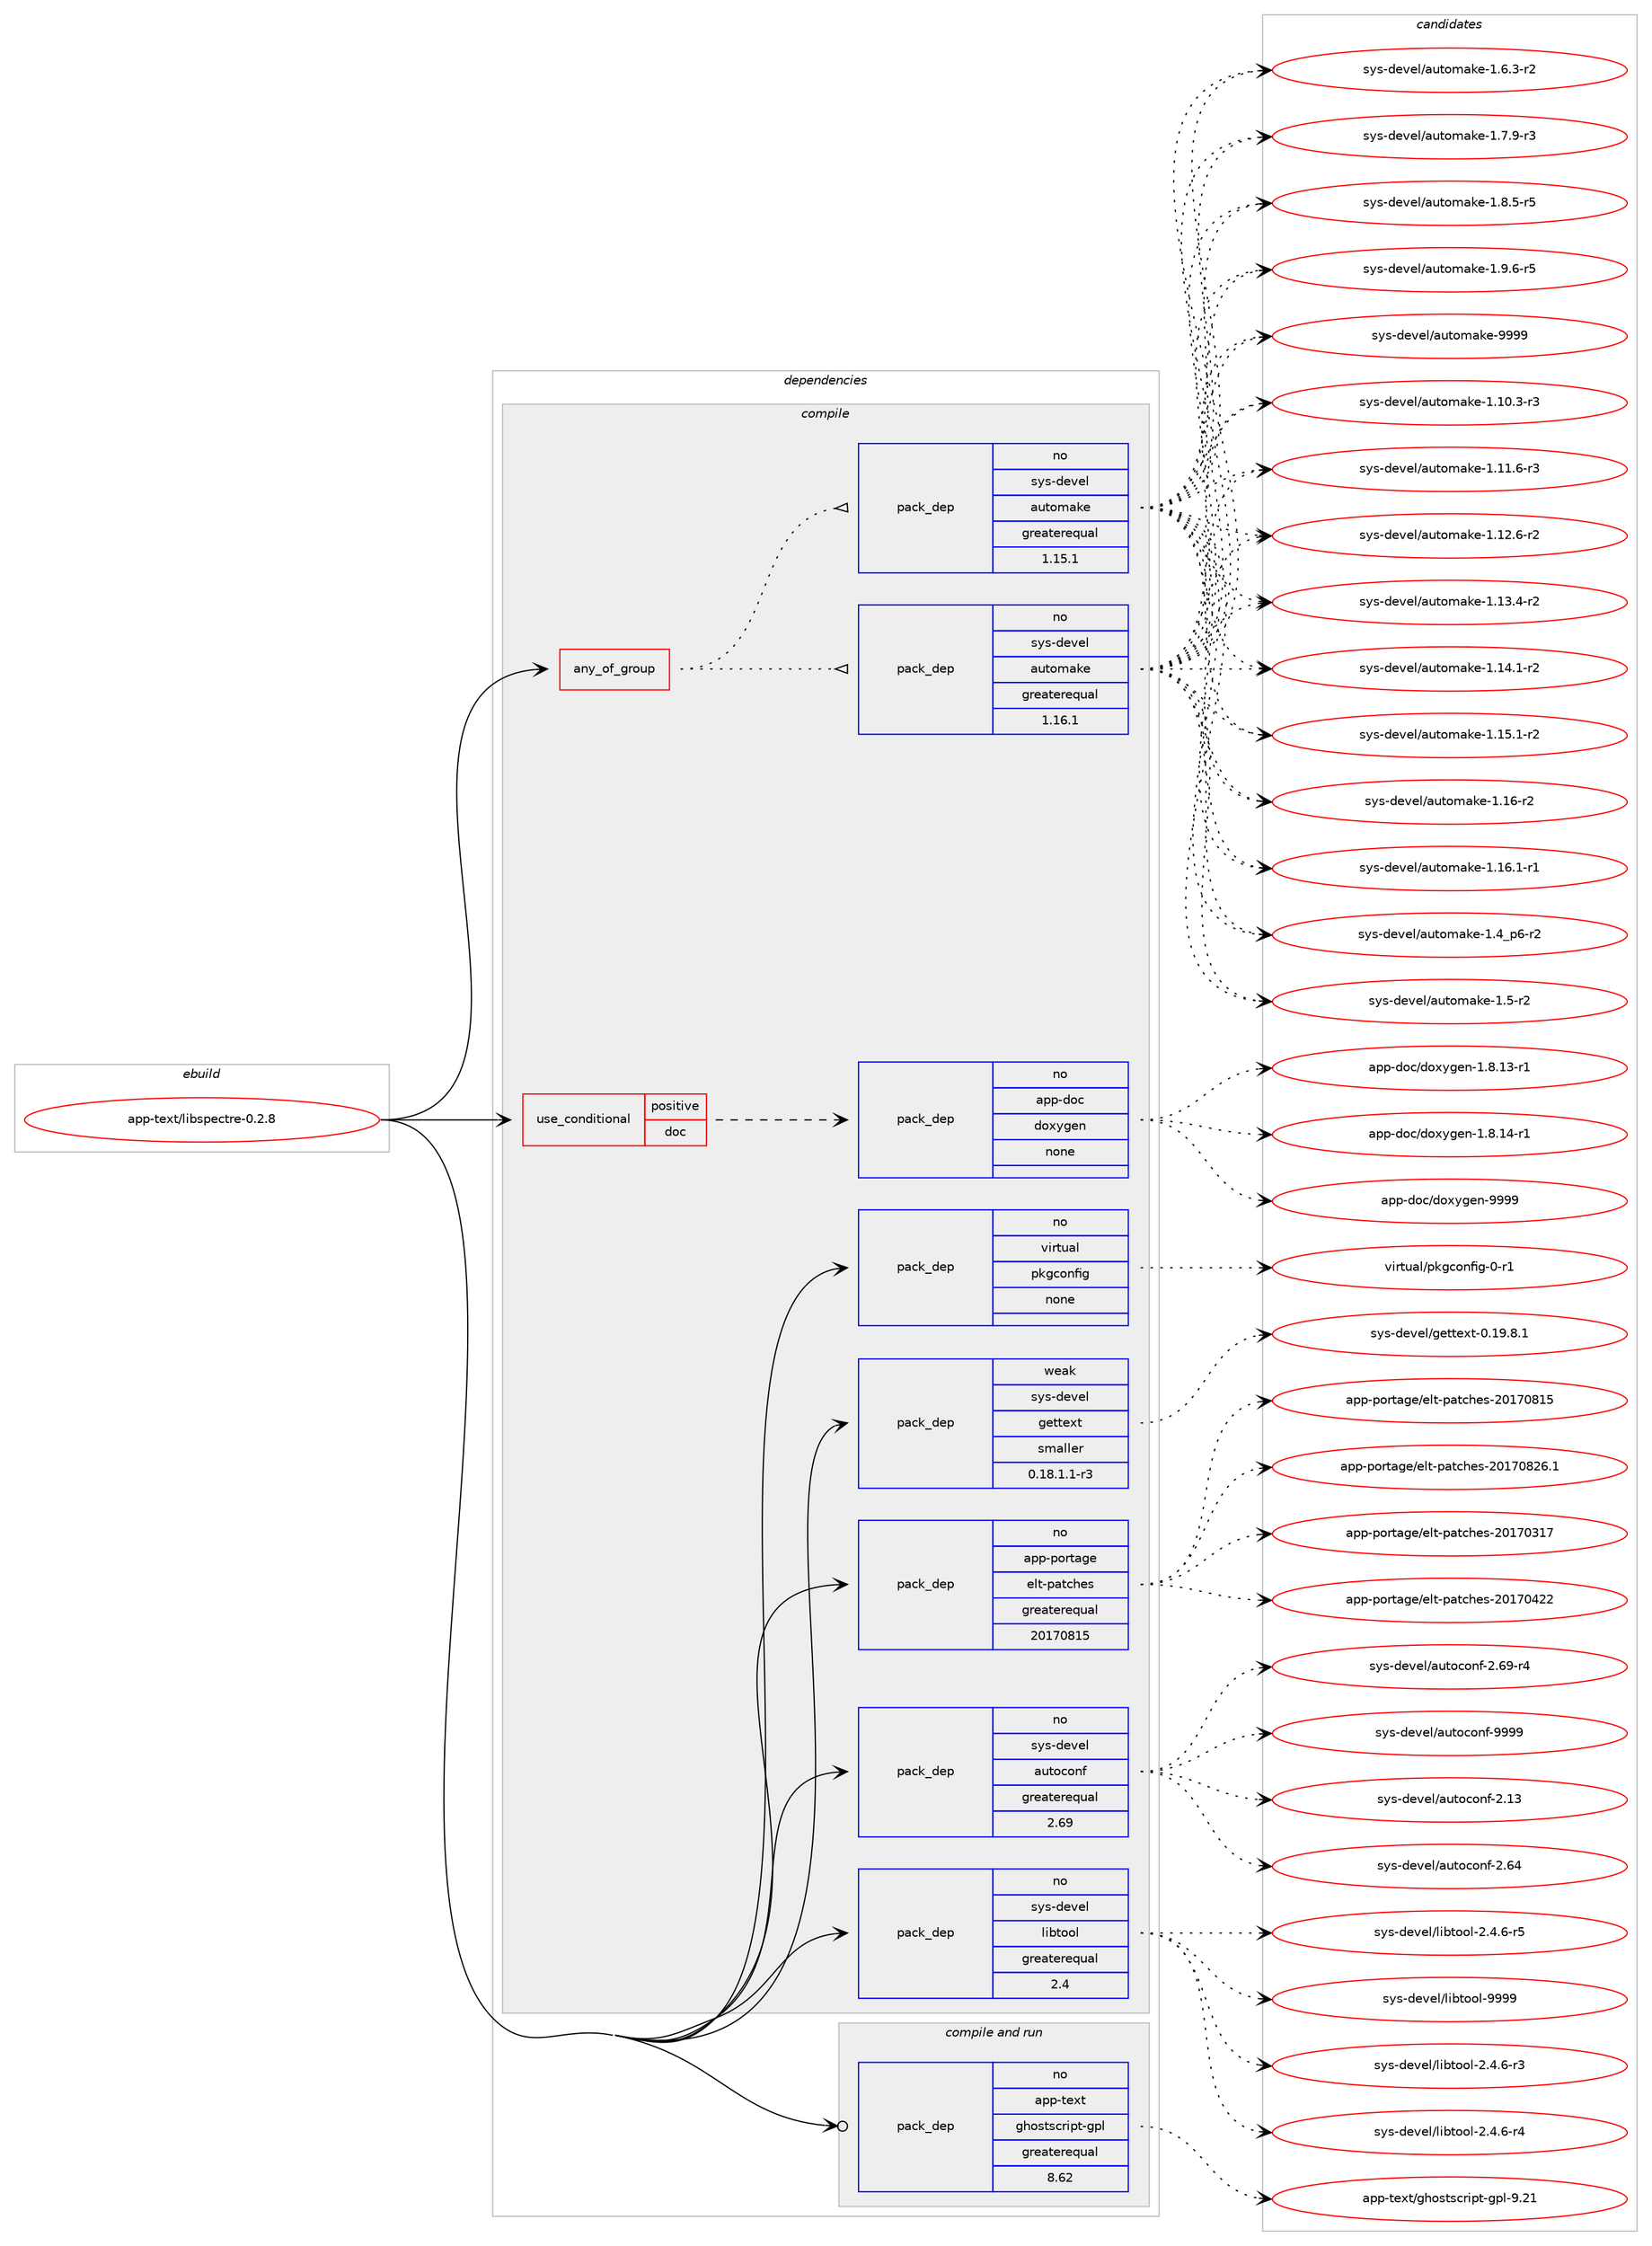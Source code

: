 digraph prolog {

# *************
# Graph options
# *************

newrank=true;
concentrate=true;
compound=true;
graph [rankdir=LR,fontname=Helvetica,fontsize=10,ranksep=1.5];#, ranksep=2.5, nodesep=0.2];
edge  [arrowhead=vee];
node  [fontname=Helvetica,fontsize=10];

# **********
# The ebuild
# **********

subgraph cluster_leftcol {
color=gray;
rank=same;
label=<<i>ebuild</i>>;
id [label="app-text/libspectre-0.2.8", color=red, width=4, href="../app-text/libspectre-0.2.8.svg"];
}

# ****************
# The dependencies
# ****************

subgraph cluster_midcol {
color=gray;
label=<<i>dependencies</i>>;
subgraph cluster_compile {
fillcolor="#eeeeee";
style=filled;
label=<<i>compile</i>>;
subgraph any57 {
dependency2937 [label=<<TABLE BORDER="0" CELLBORDER="1" CELLSPACING="0" CELLPADDING="4"><TR><TD CELLPADDING="10">any_of_group</TD></TR></TABLE>>, shape=none, color=red];subgraph pack2037 {
dependency2938 [label=<<TABLE BORDER="0" CELLBORDER="1" CELLSPACING="0" CELLPADDING="4" WIDTH="220"><TR><TD ROWSPAN="6" CELLPADDING="30">pack_dep</TD></TR><TR><TD WIDTH="110">no</TD></TR><TR><TD>sys-devel</TD></TR><TR><TD>automake</TD></TR><TR><TD>greaterequal</TD></TR><TR><TD>1.16.1</TD></TR></TABLE>>, shape=none, color=blue];
}
dependency2937:e -> dependency2938:w [weight=20,style="dotted",arrowhead="oinv"];
subgraph pack2038 {
dependency2939 [label=<<TABLE BORDER="0" CELLBORDER="1" CELLSPACING="0" CELLPADDING="4" WIDTH="220"><TR><TD ROWSPAN="6" CELLPADDING="30">pack_dep</TD></TR><TR><TD WIDTH="110">no</TD></TR><TR><TD>sys-devel</TD></TR><TR><TD>automake</TD></TR><TR><TD>greaterequal</TD></TR><TR><TD>1.15.1</TD></TR></TABLE>>, shape=none, color=blue];
}
dependency2937:e -> dependency2939:w [weight=20,style="dotted",arrowhead="oinv"];
}
id:e -> dependency2937:w [weight=20,style="solid",arrowhead="vee"];
subgraph cond837 {
dependency2940 [label=<<TABLE BORDER="0" CELLBORDER="1" CELLSPACING="0" CELLPADDING="4"><TR><TD ROWSPAN="3" CELLPADDING="10">use_conditional</TD></TR><TR><TD>positive</TD></TR><TR><TD>doc</TD></TR></TABLE>>, shape=none, color=red];
subgraph pack2039 {
dependency2941 [label=<<TABLE BORDER="0" CELLBORDER="1" CELLSPACING="0" CELLPADDING="4" WIDTH="220"><TR><TD ROWSPAN="6" CELLPADDING="30">pack_dep</TD></TR><TR><TD WIDTH="110">no</TD></TR><TR><TD>app-doc</TD></TR><TR><TD>doxygen</TD></TR><TR><TD>none</TD></TR><TR><TD></TD></TR></TABLE>>, shape=none, color=blue];
}
dependency2940:e -> dependency2941:w [weight=20,style="dashed",arrowhead="vee"];
}
id:e -> dependency2940:w [weight=20,style="solid",arrowhead="vee"];
subgraph pack2040 {
dependency2942 [label=<<TABLE BORDER="0" CELLBORDER="1" CELLSPACING="0" CELLPADDING="4" WIDTH="220"><TR><TD ROWSPAN="6" CELLPADDING="30">pack_dep</TD></TR><TR><TD WIDTH="110">no</TD></TR><TR><TD>app-portage</TD></TR><TR><TD>elt-patches</TD></TR><TR><TD>greaterequal</TD></TR><TR><TD>20170815</TD></TR></TABLE>>, shape=none, color=blue];
}
id:e -> dependency2942:w [weight=20,style="solid",arrowhead="vee"];
subgraph pack2041 {
dependency2943 [label=<<TABLE BORDER="0" CELLBORDER="1" CELLSPACING="0" CELLPADDING="4" WIDTH="220"><TR><TD ROWSPAN="6" CELLPADDING="30">pack_dep</TD></TR><TR><TD WIDTH="110">no</TD></TR><TR><TD>sys-devel</TD></TR><TR><TD>autoconf</TD></TR><TR><TD>greaterequal</TD></TR><TR><TD>2.69</TD></TR></TABLE>>, shape=none, color=blue];
}
id:e -> dependency2943:w [weight=20,style="solid",arrowhead="vee"];
subgraph pack2042 {
dependency2944 [label=<<TABLE BORDER="0" CELLBORDER="1" CELLSPACING="0" CELLPADDING="4" WIDTH="220"><TR><TD ROWSPAN="6" CELLPADDING="30">pack_dep</TD></TR><TR><TD WIDTH="110">no</TD></TR><TR><TD>sys-devel</TD></TR><TR><TD>libtool</TD></TR><TR><TD>greaterequal</TD></TR><TR><TD>2.4</TD></TR></TABLE>>, shape=none, color=blue];
}
id:e -> dependency2944:w [weight=20,style="solid",arrowhead="vee"];
subgraph pack2043 {
dependency2945 [label=<<TABLE BORDER="0" CELLBORDER="1" CELLSPACING="0" CELLPADDING="4" WIDTH="220"><TR><TD ROWSPAN="6" CELLPADDING="30">pack_dep</TD></TR><TR><TD WIDTH="110">no</TD></TR><TR><TD>virtual</TD></TR><TR><TD>pkgconfig</TD></TR><TR><TD>none</TD></TR><TR><TD></TD></TR></TABLE>>, shape=none, color=blue];
}
id:e -> dependency2945:w [weight=20,style="solid",arrowhead="vee"];
subgraph pack2044 {
dependency2946 [label=<<TABLE BORDER="0" CELLBORDER="1" CELLSPACING="0" CELLPADDING="4" WIDTH="220"><TR><TD ROWSPAN="6" CELLPADDING="30">pack_dep</TD></TR><TR><TD WIDTH="110">weak</TD></TR><TR><TD>sys-devel</TD></TR><TR><TD>gettext</TD></TR><TR><TD>smaller</TD></TR><TR><TD>0.18.1.1-r3</TD></TR></TABLE>>, shape=none, color=blue];
}
id:e -> dependency2946:w [weight=20,style="solid",arrowhead="vee"];
}
subgraph cluster_compileandrun {
fillcolor="#eeeeee";
style=filled;
label=<<i>compile and run</i>>;
subgraph pack2045 {
dependency2947 [label=<<TABLE BORDER="0" CELLBORDER="1" CELLSPACING="0" CELLPADDING="4" WIDTH="220"><TR><TD ROWSPAN="6" CELLPADDING="30">pack_dep</TD></TR><TR><TD WIDTH="110">no</TD></TR><TR><TD>app-text</TD></TR><TR><TD>ghostscript-gpl</TD></TR><TR><TD>greaterequal</TD></TR><TR><TD>8.62</TD></TR></TABLE>>, shape=none, color=blue];
}
id:e -> dependency2947:w [weight=20,style="solid",arrowhead="odotvee"];
}
subgraph cluster_run {
fillcolor="#eeeeee";
style=filled;
label=<<i>run</i>>;
}
}

# **************
# The candidates
# **************

subgraph cluster_choices {
rank=same;
color=gray;
label=<<i>candidates</i>>;

subgraph choice2037 {
color=black;
nodesep=1;
choice11512111545100101118101108479711711611110997107101454946494846514511451 [label="sys-devel/automake-1.10.3-r3", color=red, width=4,href="../sys-devel/automake-1.10.3-r3.svg"];
choice11512111545100101118101108479711711611110997107101454946494946544511451 [label="sys-devel/automake-1.11.6-r3", color=red, width=4,href="../sys-devel/automake-1.11.6-r3.svg"];
choice11512111545100101118101108479711711611110997107101454946495046544511450 [label="sys-devel/automake-1.12.6-r2", color=red, width=4,href="../sys-devel/automake-1.12.6-r2.svg"];
choice11512111545100101118101108479711711611110997107101454946495146524511450 [label="sys-devel/automake-1.13.4-r2", color=red, width=4,href="../sys-devel/automake-1.13.4-r2.svg"];
choice11512111545100101118101108479711711611110997107101454946495246494511450 [label="sys-devel/automake-1.14.1-r2", color=red, width=4,href="../sys-devel/automake-1.14.1-r2.svg"];
choice11512111545100101118101108479711711611110997107101454946495346494511450 [label="sys-devel/automake-1.15.1-r2", color=red, width=4,href="../sys-devel/automake-1.15.1-r2.svg"];
choice1151211154510010111810110847971171161111099710710145494649544511450 [label="sys-devel/automake-1.16-r2", color=red, width=4,href="../sys-devel/automake-1.16-r2.svg"];
choice11512111545100101118101108479711711611110997107101454946495446494511449 [label="sys-devel/automake-1.16.1-r1", color=red, width=4,href="../sys-devel/automake-1.16.1-r1.svg"];
choice115121115451001011181011084797117116111109971071014549465295112544511450 [label="sys-devel/automake-1.4_p6-r2", color=red, width=4,href="../sys-devel/automake-1.4_p6-r2.svg"];
choice11512111545100101118101108479711711611110997107101454946534511450 [label="sys-devel/automake-1.5-r2", color=red, width=4,href="../sys-devel/automake-1.5-r2.svg"];
choice115121115451001011181011084797117116111109971071014549465446514511450 [label="sys-devel/automake-1.6.3-r2", color=red, width=4,href="../sys-devel/automake-1.6.3-r2.svg"];
choice115121115451001011181011084797117116111109971071014549465546574511451 [label="sys-devel/automake-1.7.9-r3", color=red, width=4,href="../sys-devel/automake-1.7.9-r3.svg"];
choice115121115451001011181011084797117116111109971071014549465646534511453 [label="sys-devel/automake-1.8.5-r5", color=red, width=4,href="../sys-devel/automake-1.8.5-r5.svg"];
choice115121115451001011181011084797117116111109971071014549465746544511453 [label="sys-devel/automake-1.9.6-r5", color=red, width=4,href="../sys-devel/automake-1.9.6-r5.svg"];
choice115121115451001011181011084797117116111109971071014557575757 [label="sys-devel/automake-9999", color=red, width=4,href="../sys-devel/automake-9999.svg"];
dependency2938:e -> choice11512111545100101118101108479711711611110997107101454946494846514511451:w [style=dotted,weight="100"];
dependency2938:e -> choice11512111545100101118101108479711711611110997107101454946494946544511451:w [style=dotted,weight="100"];
dependency2938:e -> choice11512111545100101118101108479711711611110997107101454946495046544511450:w [style=dotted,weight="100"];
dependency2938:e -> choice11512111545100101118101108479711711611110997107101454946495146524511450:w [style=dotted,weight="100"];
dependency2938:e -> choice11512111545100101118101108479711711611110997107101454946495246494511450:w [style=dotted,weight="100"];
dependency2938:e -> choice11512111545100101118101108479711711611110997107101454946495346494511450:w [style=dotted,weight="100"];
dependency2938:e -> choice1151211154510010111810110847971171161111099710710145494649544511450:w [style=dotted,weight="100"];
dependency2938:e -> choice11512111545100101118101108479711711611110997107101454946495446494511449:w [style=dotted,weight="100"];
dependency2938:e -> choice115121115451001011181011084797117116111109971071014549465295112544511450:w [style=dotted,weight="100"];
dependency2938:e -> choice11512111545100101118101108479711711611110997107101454946534511450:w [style=dotted,weight="100"];
dependency2938:e -> choice115121115451001011181011084797117116111109971071014549465446514511450:w [style=dotted,weight="100"];
dependency2938:e -> choice115121115451001011181011084797117116111109971071014549465546574511451:w [style=dotted,weight="100"];
dependency2938:e -> choice115121115451001011181011084797117116111109971071014549465646534511453:w [style=dotted,weight="100"];
dependency2938:e -> choice115121115451001011181011084797117116111109971071014549465746544511453:w [style=dotted,weight="100"];
dependency2938:e -> choice115121115451001011181011084797117116111109971071014557575757:w [style=dotted,weight="100"];
}
subgraph choice2038 {
color=black;
nodesep=1;
choice11512111545100101118101108479711711611110997107101454946494846514511451 [label="sys-devel/automake-1.10.3-r3", color=red, width=4,href="../sys-devel/automake-1.10.3-r3.svg"];
choice11512111545100101118101108479711711611110997107101454946494946544511451 [label="sys-devel/automake-1.11.6-r3", color=red, width=4,href="../sys-devel/automake-1.11.6-r3.svg"];
choice11512111545100101118101108479711711611110997107101454946495046544511450 [label="sys-devel/automake-1.12.6-r2", color=red, width=4,href="../sys-devel/automake-1.12.6-r2.svg"];
choice11512111545100101118101108479711711611110997107101454946495146524511450 [label="sys-devel/automake-1.13.4-r2", color=red, width=4,href="../sys-devel/automake-1.13.4-r2.svg"];
choice11512111545100101118101108479711711611110997107101454946495246494511450 [label="sys-devel/automake-1.14.1-r2", color=red, width=4,href="../sys-devel/automake-1.14.1-r2.svg"];
choice11512111545100101118101108479711711611110997107101454946495346494511450 [label="sys-devel/automake-1.15.1-r2", color=red, width=4,href="../sys-devel/automake-1.15.1-r2.svg"];
choice1151211154510010111810110847971171161111099710710145494649544511450 [label="sys-devel/automake-1.16-r2", color=red, width=4,href="../sys-devel/automake-1.16-r2.svg"];
choice11512111545100101118101108479711711611110997107101454946495446494511449 [label="sys-devel/automake-1.16.1-r1", color=red, width=4,href="../sys-devel/automake-1.16.1-r1.svg"];
choice115121115451001011181011084797117116111109971071014549465295112544511450 [label="sys-devel/automake-1.4_p6-r2", color=red, width=4,href="../sys-devel/automake-1.4_p6-r2.svg"];
choice11512111545100101118101108479711711611110997107101454946534511450 [label="sys-devel/automake-1.5-r2", color=red, width=4,href="../sys-devel/automake-1.5-r2.svg"];
choice115121115451001011181011084797117116111109971071014549465446514511450 [label="sys-devel/automake-1.6.3-r2", color=red, width=4,href="../sys-devel/automake-1.6.3-r2.svg"];
choice115121115451001011181011084797117116111109971071014549465546574511451 [label="sys-devel/automake-1.7.9-r3", color=red, width=4,href="../sys-devel/automake-1.7.9-r3.svg"];
choice115121115451001011181011084797117116111109971071014549465646534511453 [label="sys-devel/automake-1.8.5-r5", color=red, width=4,href="../sys-devel/automake-1.8.5-r5.svg"];
choice115121115451001011181011084797117116111109971071014549465746544511453 [label="sys-devel/automake-1.9.6-r5", color=red, width=4,href="../sys-devel/automake-1.9.6-r5.svg"];
choice115121115451001011181011084797117116111109971071014557575757 [label="sys-devel/automake-9999", color=red, width=4,href="../sys-devel/automake-9999.svg"];
dependency2939:e -> choice11512111545100101118101108479711711611110997107101454946494846514511451:w [style=dotted,weight="100"];
dependency2939:e -> choice11512111545100101118101108479711711611110997107101454946494946544511451:w [style=dotted,weight="100"];
dependency2939:e -> choice11512111545100101118101108479711711611110997107101454946495046544511450:w [style=dotted,weight="100"];
dependency2939:e -> choice11512111545100101118101108479711711611110997107101454946495146524511450:w [style=dotted,weight="100"];
dependency2939:e -> choice11512111545100101118101108479711711611110997107101454946495246494511450:w [style=dotted,weight="100"];
dependency2939:e -> choice11512111545100101118101108479711711611110997107101454946495346494511450:w [style=dotted,weight="100"];
dependency2939:e -> choice1151211154510010111810110847971171161111099710710145494649544511450:w [style=dotted,weight="100"];
dependency2939:e -> choice11512111545100101118101108479711711611110997107101454946495446494511449:w [style=dotted,weight="100"];
dependency2939:e -> choice115121115451001011181011084797117116111109971071014549465295112544511450:w [style=dotted,weight="100"];
dependency2939:e -> choice11512111545100101118101108479711711611110997107101454946534511450:w [style=dotted,weight="100"];
dependency2939:e -> choice115121115451001011181011084797117116111109971071014549465446514511450:w [style=dotted,weight="100"];
dependency2939:e -> choice115121115451001011181011084797117116111109971071014549465546574511451:w [style=dotted,weight="100"];
dependency2939:e -> choice115121115451001011181011084797117116111109971071014549465646534511453:w [style=dotted,weight="100"];
dependency2939:e -> choice115121115451001011181011084797117116111109971071014549465746544511453:w [style=dotted,weight="100"];
dependency2939:e -> choice115121115451001011181011084797117116111109971071014557575757:w [style=dotted,weight="100"];
}
subgraph choice2039 {
color=black;
nodesep=1;
choice97112112451001119947100111120121103101110454946564649514511449 [label="app-doc/doxygen-1.8.13-r1", color=red, width=4,href="../app-doc/doxygen-1.8.13-r1.svg"];
choice97112112451001119947100111120121103101110454946564649524511449 [label="app-doc/doxygen-1.8.14-r1", color=red, width=4,href="../app-doc/doxygen-1.8.14-r1.svg"];
choice971121124510011199471001111201211031011104557575757 [label="app-doc/doxygen-9999", color=red, width=4,href="../app-doc/doxygen-9999.svg"];
dependency2941:e -> choice97112112451001119947100111120121103101110454946564649514511449:w [style=dotted,weight="100"];
dependency2941:e -> choice97112112451001119947100111120121103101110454946564649524511449:w [style=dotted,weight="100"];
dependency2941:e -> choice971121124510011199471001111201211031011104557575757:w [style=dotted,weight="100"];
}
subgraph choice2040 {
color=black;
nodesep=1;
choice97112112451121111141169710310147101108116451129711699104101115455048495548514955 [label="app-portage/elt-patches-20170317", color=red, width=4,href="../app-portage/elt-patches-20170317.svg"];
choice97112112451121111141169710310147101108116451129711699104101115455048495548525050 [label="app-portage/elt-patches-20170422", color=red, width=4,href="../app-portage/elt-patches-20170422.svg"];
choice97112112451121111141169710310147101108116451129711699104101115455048495548564953 [label="app-portage/elt-patches-20170815", color=red, width=4,href="../app-portage/elt-patches-20170815.svg"];
choice971121124511211111411697103101471011081164511297116991041011154550484955485650544649 [label="app-portage/elt-patches-20170826.1", color=red, width=4,href="../app-portage/elt-patches-20170826.1.svg"];
dependency2942:e -> choice97112112451121111141169710310147101108116451129711699104101115455048495548514955:w [style=dotted,weight="100"];
dependency2942:e -> choice97112112451121111141169710310147101108116451129711699104101115455048495548525050:w [style=dotted,weight="100"];
dependency2942:e -> choice97112112451121111141169710310147101108116451129711699104101115455048495548564953:w [style=dotted,weight="100"];
dependency2942:e -> choice971121124511211111411697103101471011081164511297116991041011154550484955485650544649:w [style=dotted,weight="100"];
}
subgraph choice2041 {
color=black;
nodesep=1;
choice115121115451001011181011084797117116111991111101024550464951 [label="sys-devel/autoconf-2.13", color=red, width=4,href="../sys-devel/autoconf-2.13.svg"];
choice115121115451001011181011084797117116111991111101024550465452 [label="sys-devel/autoconf-2.64", color=red, width=4,href="../sys-devel/autoconf-2.64.svg"];
choice1151211154510010111810110847971171161119911111010245504654574511452 [label="sys-devel/autoconf-2.69-r4", color=red, width=4,href="../sys-devel/autoconf-2.69-r4.svg"];
choice115121115451001011181011084797117116111991111101024557575757 [label="sys-devel/autoconf-9999", color=red, width=4,href="../sys-devel/autoconf-9999.svg"];
dependency2943:e -> choice115121115451001011181011084797117116111991111101024550464951:w [style=dotted,weight="100"];
dependency2943:e -> choice115121115451001011181011084797117116111991111101024550465452:w [style=dotted,weight="100"];
dependency2943:e -> choice1151211154510010111810110847971171161119911111010245504654574511452:w [style=dotted,weight="100"];
dependency2943:e -> choice115121115451001011181011084797117116111991111101024557575757:w [style=dotted,weight="100"];
}
subgraph choice2042 {
color=black;
nodesep=1;
choice1151211154510010111810110847108105981161111111084550465246544511451 [label="sys-devel/libtool-2.4.6-r3", color=red, width=4,href="../sys-devel/libtool-2.4.6-r3.svg"];
choice1151211154510010111810110847108105981161111111084550465246544511452 [label="sys-devel/libtool-2.4.6-r4", color=red, width=4,href="../sys-devel/libtool-2.4.6-r4.svg"];
choice1151211154510010111810110847108105981161111111084550465246544511453 [label="sys-devel/libtool-2.4.6-r5", color=red, width=4,href="../sys-devel/libtool-2.4.6-r5.svg"];
choice1151211154510010111810110847108105981161111111084557575757 [label="sys-devel/libtool-9999", color=red, width=4,href="../sys-devel/libtool-9999.svg"];
dependency2944:e -> choice1151211154510010111810110847108105981161111111084550465246544511451:w [style=dotted,weight="100"];
dependency2944:e -> choice1151211154510010111810110847108105981161111111084550465246544511452:w [style=dotted,weight="100"];
dependency2944:e -> choice1151211154510010111810110847108105981161111111084550465246544511453:w [style=dotted,weight="100"];
dependency2944:e -> choice1151211154510010111810110847108105981161111111084557575757:w [style=dotted,weight="100"];
}
subgraph choice2043 {
color=black;
nodesep=1;
choice11810511411611797108471121071039911111010210510345484511449 [label="virtual/pkgconfig-0-r1", color=red, width=4,href="../virtual/pkgconfig-0-r1.svg"];
dependency2945:e -> choice11810511411611797108471121071039911111010210510345484511449:w [style=dotted,weight="100"];
}
subgraph choice2044 {
color=black;
nodesep=1;
choice1151211154510010111810110847103101116116101120116454846495746564649 [label="sys-devel/gettext-0.19.8.1", color=red, width=4,href="../sys-devel/gettext-0.19.8.1.svg"];
dependency2946:e -> choice1151211154510010111810110847103101116116101120116454846495746564649:w [style=dotted,weight="100"];
}
subgraph choice2045 {
color=black;
nodesep=1;
choice97112112451161011201164710310411111511611599114105112116451031121084557465049 [label="app-text/ghostscript-gpl-9.21", color=red, width=4,href="../app-text/ghostscript-gpl-9.21.svg"];
dependency2947:e -> choice97112112451161011201164710310411111511611599114105112116451031121084557465049:w [style=dotted,weight="100"];
}
}

}
